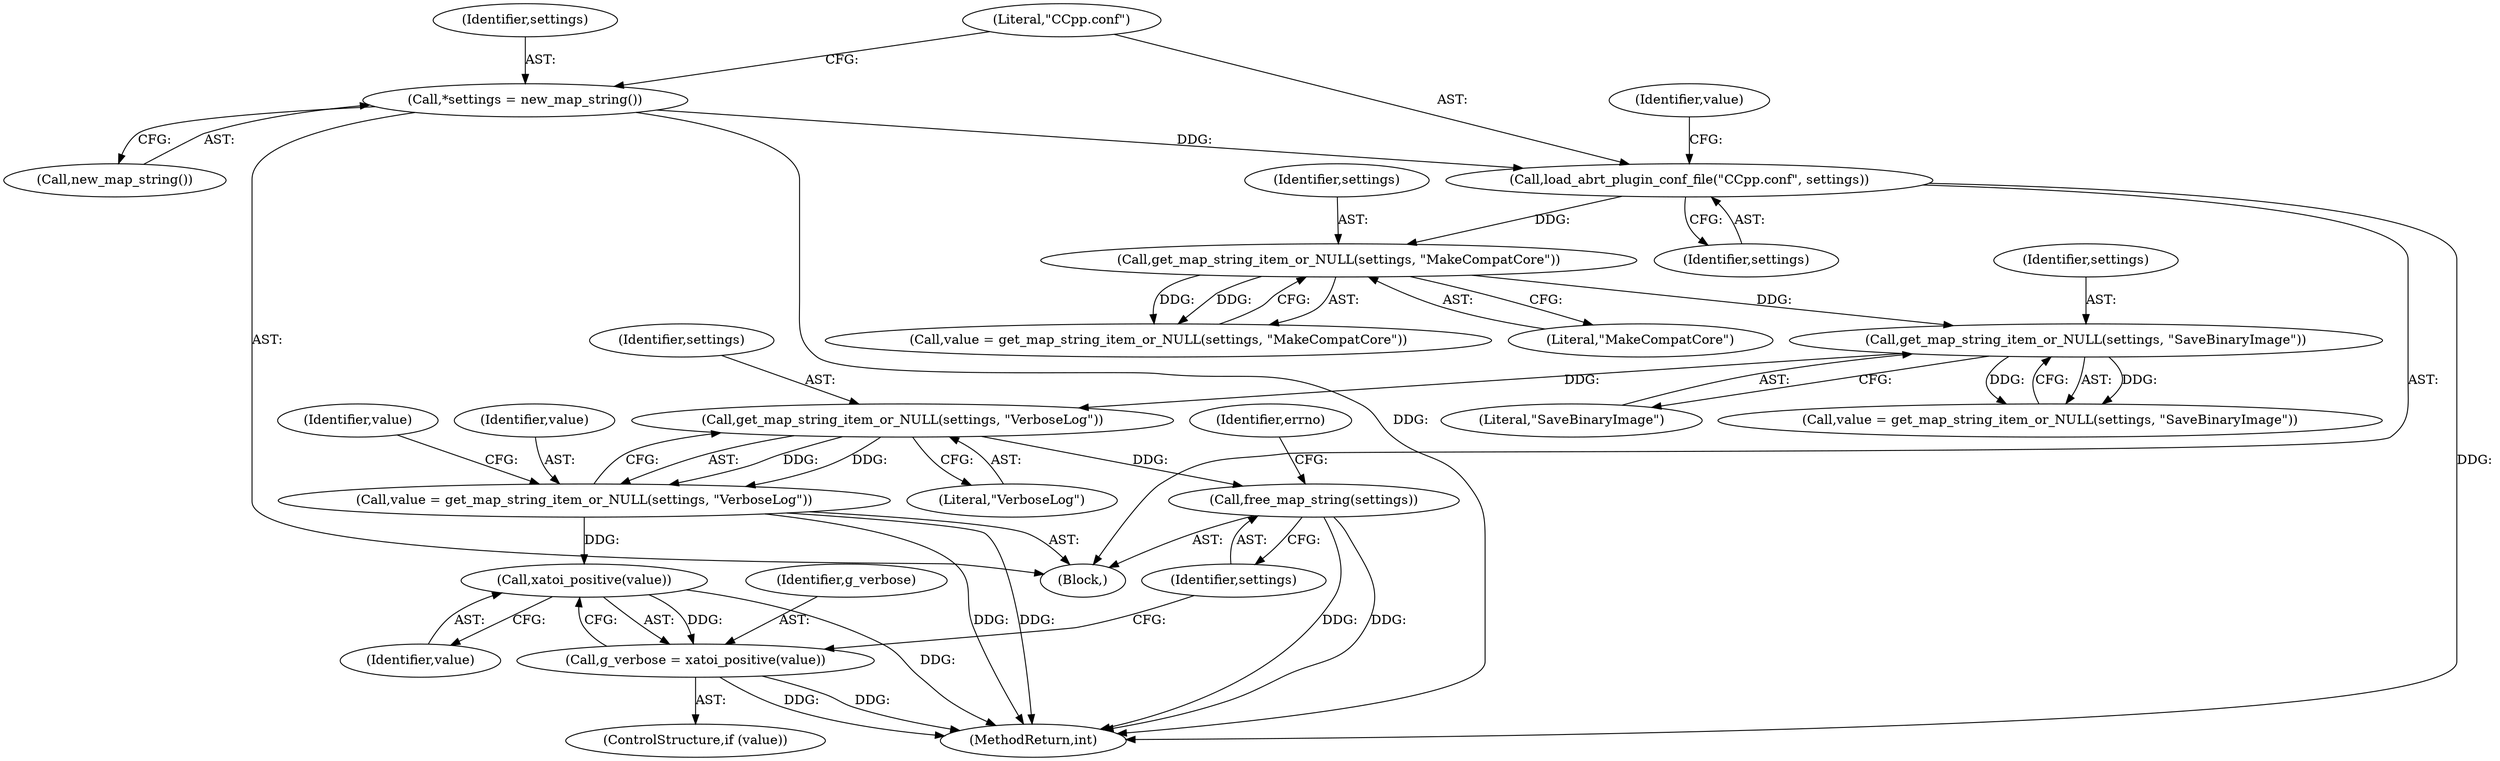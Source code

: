 digraph "0_abrt_17cb66b13997b0159b4253b3f5722db79f476d68@pointer" {
"1000242" [label="(Call,get_map_string_item_or_NULL(settings, \"VerboseLog\"))"];
"1000231" [label="(Call,get_map_string_item_or_NULL(settings, \"SaveBinaryImage\"))"];
"1000220" [label="(Call,get_map_string_item_or_NULL(settings, \"MakeCompatCore\"))"];
"1000214" [label="(Call,load_abrt_plugin_conf_file(\"CCpp.conf\", settings))"];
"1000211" [label="(Call,*settings = new_map_string())"];
"1000240" [label="(Call,value = get_map_string_item_or_NULL(settings, \"VerboseLog\"))"];
"1000249" [label="(Call,xatoi_positive(value))"];
"1000247" [label="(Call,g_verbose = xatoi_positive(value))"];
"1000251" [label="(Call,free_map_string(settings))"];
"1000249" [label="(Call,xatoi_positive(value))"];
"1001180" [label="(MethodReturn,int)"];
"1000247" [label="(Call,g_verbose = xatoi_positive(value))"];
"1000220" [label="(Call,get_map_string_item_or_NULL(settings, \"MakeCompatCore\"))"];
"1000244" [label="(Literal,\"VerboseLog\")"];
"1000219" [label="(Identifier,value)"];
"1000243" [label="(Identifier,settings)"];
"1000221" [label="(Identifier,settings)"];
"1000232" [label="(Identifier,settings)"];
"1000242" [label="(Call,get_map_string_item_or_NULL(settings, \"VerboseLog\"))"];
"1000251" [label="(Call,free_map_string(settings))"];
"1000212" [label="(Identifier,settings)"];
"1000240" [label="(Call,value = get_map_string_item_or_NULL(settings, \"VerboseLog\"))"];
"1000213" [label="(Call,new_map_string())"];
"1000254" [label="(Identifier,errno)"];
"1000211" [label="(Call,*settings = new_map_string())"];
"1000241" [label="(Identifier,value)"];
"1000216" [label="(Identifier,settings)"];
"1000246" [label="(Identifier,value)"];
"1000231" [label="(Call,get_map_string_item_or_NULL(settings, \"SaveBinaryImage\"))"];
"1000222" [label="(Literal,\"MakeCompatCore\")"];
"1000218" [label="(Call,value = get_map_string_item_or_NULL(settings, \"MakeCompatCore\"))"];
"1000214" [label="(Call,load_abrt_plugin_conf_file(\"CCpp.conf\", settings))"];
"1000245" [label="(ControlStructure,if (value))"];
"1000233" [label="(Literal,\"SaveBinaryImage\")"];
"1000209" [label="(Block,)"];
"1000252" [label="(Identifier,settings)"];
"1000250" [label="(Identifier,value)"];
"1000248" [label="(Identifier,g_verbose)"];
"1000215" [label="(Literal,\"CCpp.conf\")"];
"1000229" [label="(Call,value = get_map_string_item_or_NULL(settings, \"SaveBinaryImage\"))"];
"1000242" -> "1000240"  [label="AST: "];
"1000242" -> "1000244"  [label="CFG: "];
"1000243" -> "1000242"  [label="AST: "];
"1000244" -> "1000242"  [label="AST: "];
"1000240" -> "1000242"  [label="CFG: "];
"1000242" -> "1000240"  [label="DDG: "];
"1000242" -> "1000240"  [label="DDG: "];
"1000231" -> "1000242"  [label="DDG: "];
"1000242" -> "1000251"  [label="DDG: "];
"1000231" -> "1000229"  [label="AST: "];
"1000231" -> "1000233"  [label="CFG: "];
"1000232" -> "1000231"  [label="AST: "];
"1000233" -> "1000231"  [label="AST: "];
"1000229" -> "1000231"  [label="CFG: "];
"1000231" -> "1000229"  [label="DDG: "];
"1000231" -> "1000229"  [label="DDG: "];
"1000220" -> "1000231"  [label="DDG: "];
"1000220" -> "1000218"  [label="AST: "];
"1000220" -> "1000222"  [label="CFG: "];
"1000221" -> "1000220"  [label="AST: "];
"1000222" -> "1000220"  [label="AST: "];
"1000218" -> "1000220"  [label="CFG: "];
"1000220" -> "1000218"  [label="DDG: "];
"1000220" -> "1000218"  [label="DDG: "];
"1000214" -> "1000220"  [label="DDG: "];
"1000214" -> "1000209"  [label="AST: "];
"1000214" -> "1000216"  [label="CFG: "];
"1000215" -> "1000214"  [label="AST: "];
"1000216" -> "1000214"  [label="AST: "];
"1000219" -> "1000214"  [label="CFG: "];
"1000214" -> "1001180"  [label="DDG: "];
"1000211" -> "1000214"  [label="DDG: "];
"1000211" -> "1000209"  [label="AST: "];
"1000211" -> "1000213"  [label="CFG: "];
"1000212" -> "1000211"  [label="AST: "];
"1000213" -> "1000211"  [label="AST: "];
"1000215" -> "1000211"  [label="CFG: "];
"1000211" -> "1001180"  [label="DDG: "];
"1000240" -> "1000209"  [label="AST: "];
"1000241" -> "1000240"  [label="AST: "];
"1000246" -> "1000240"  [label="CFG: "];
"1000240" -> "1001180"  [label="DDG: "];
"1000240" -> "1001180"  [label="DDG: "];
"1000240" -> "1000249"  [label="DDG: "];
"1000249" -> "1000247"  [label="AST: "];
"1000249" -> "1000250"  [label="CFG: "];
"1000250" -> "1000249"  [label="AST: "];
"1000247" -> "1000249"  [label="CFG: "];
"1000249" -> "1001180"  [label="DDG: "];
"1000249" -> "1000247"  [label="DDG: "];
"1000247" -> "1000245"  [label="AST: "];
"1000248" -> "1000247"  [label="AST: "];
"1000252" -> "1000247"  [label="CFG: "];
"1000247" -> "1001180"  [label="DDG: "];
"1000247" -> "1001180"  [label="DDG: "];
"1000251" -> "1000209"  [label="AST: "];
"1000251" -> "1000252"  [label="CFG: "];
"1000252" -> "1000251"  [label="AST: "];
"1000254" -> "1000251"  [label="CFG: "];
"1000251" -> "1001180"  [label="DDG: "];
"1000251" -> "1001180"  [label="DDG: "];
}
